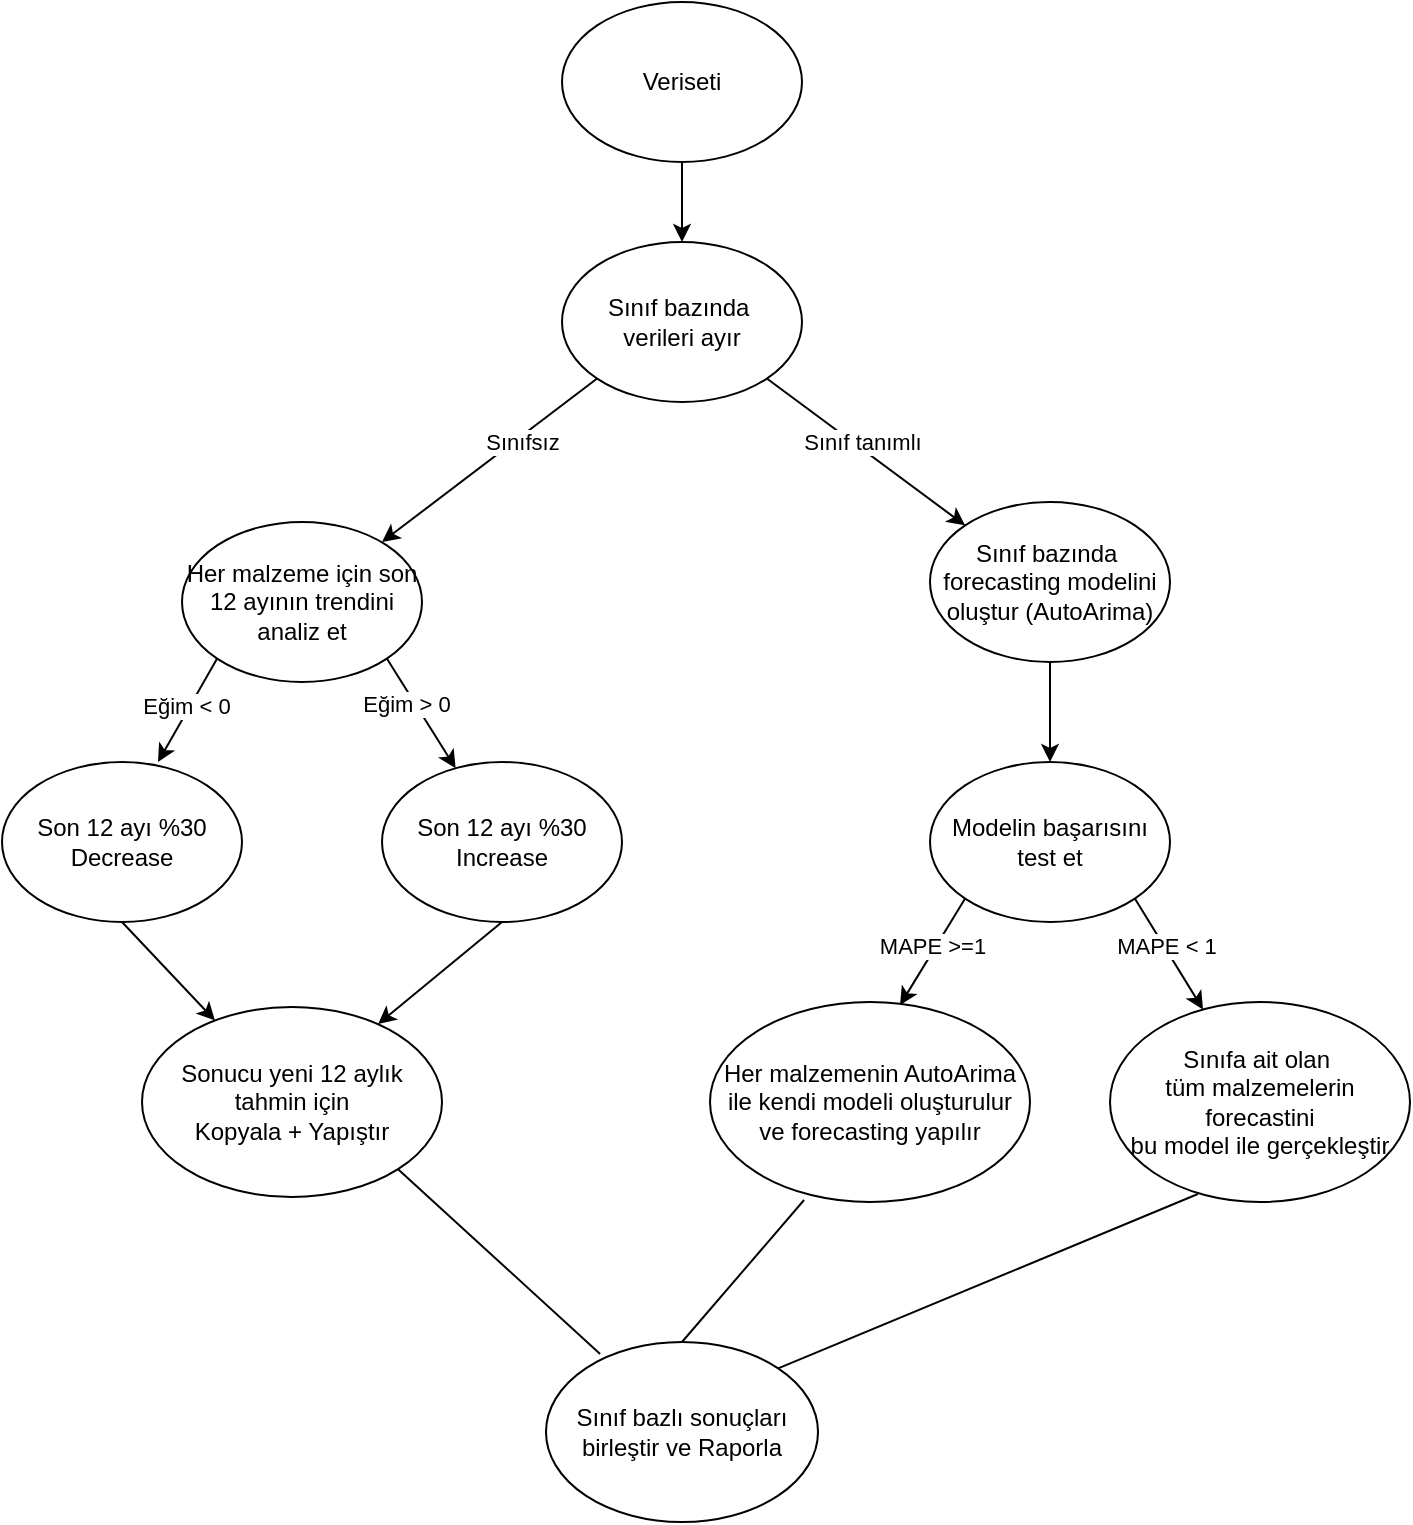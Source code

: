 <mxfile version="14.6.13" type="github">
  <diagram id="krepgb_9_Onmngpa86N_" name="Page-1">
    <mxGraphModel dx="1408" dy="877" grid="1" gridSize="10" guides="1" tooltips="1" connect="1" arrows="1" fold="1" page="1" pageScale="1" pageWidth="827" pageHeight="1169" math="0" shadow="0">
      <root>
        <mxCell id="0" />
        <mxCell id="1" parent="0" />
        <mxCell id="iU5XhAYsBSSaHnv5TW9Z-1" value="Veriseti" style="ellipse;whiteSpace=wrap;html=1;" vertex="1" parent="1">
          <mxGeometry x="340" y="40" width="120" height="80" as="geometry" />
        </mxCell>
        <mxCell id="iU5XhAYsBSSaHnv5TW9Z-2" value="Sınıf bazında&amp;nbsp;&lt;br&gt;verileri ayır" style="ellipse;whiteSpace=wrap;html=1;" vertex="1" parent="1">
          <mxGeometry x="340" y="160" width="120" height="80" as="geometry" />
        </mxCell>
        <mxCell id="iU5XhAYsBSSaHnv5TW9Z-3" value="Sınıf bazında&amp;nbsp;&lt;br&gt;forecasting modelini oluştur (AutoArima)" style="ellipse;whiteSpace=wrap;html=1;" vertex="1" parent="1">
          <mxGeometry x="524" y="290" width="120" height="80" as="geometry" />
        </mxCell>
        <mxCell id="iU5XhAYsBSSaHnv5TW9Z-4" value="Modelin başarısını test et" style="ellipse;whiteSpace=wrap;html=1;" vertex="1" parent="1">
          <mxGeometry x="524" y="420" width="120" height="80" as="geometry" />
        </mxCell>
        <mxCell id="iU5XhAYsBSSaHnv5TW9Z-5" value="Sınıfa ait olan&amp;nbsp;&lt;br&gt;tüm malzemelerin&lt;br&gt;forecastini&lt;br&gt;bu model ile gerçekleştir" style="ellipse;whiteSpace=wrap;html=1;" vertex="1" parent="1">
          <mxGeometry x="614" y="540" width="150" height="100" as="geometry" />
        </mxCell>
        <mxCell id="iU5XhAYsBSSaHnv5TW9Z-6" value="Her malzeme için son 12 ayının trendini analiz et" style="ellipse;whiteSpace=wrap;html=1;" vertex="1" parent="1">
          <mxGeometry x="150" y="300" width="120" height="80" as="geometry" />
        </mxCell>
        <mxCell id="iU5XhAYsBSSaHnv5TW9Z-7" value="Son 12 ayı %30 Increase&lt;span style=&quot;color: rgba(0 , 0 , 0 , 0) ; font-family: monospace ; font-size: 0px&quot;&gt;%3CmxGraphModel%3E%3Croot%3E%3CmxCell%20id%3D%220%22%2F%3E%3CmxCell%20id%3D%221%22%20parent%3D%220%22%2F%3E%3CmxCell%20id%3D%222%22%20value%3D%22Her%20malzeme%20i%C3%A7in%20son%2012%20ay%C4%B1n%C4%B1n%20trendini%20analiz%20et%22%20style%3D%22ellipse%3BwhiteSpace%3Dwrap%3Bhtml%3D1%3B%22%20vertex%3D%221%22%20parent%3D%221%22%3E%3CmxGeometry%20x%3D%22200%22%20y%3D%22270%22%20width%3D%22120%22%20height%3D%2280%22%20as%3D%22geometry%22%2F%3E%3C%2FmxCell%3E%3C%2Froot%3E%3C%2FmxGraphModel%3E&lt;/span&gt;" style="ellipse;whiteSpace=wrap;html=1;" vertex="1" parent="1">
          <mxGeometry x="250" y="420" width="120" height="80" as="geometry" />
        </mxCell>
        <mxCell id="iU5XhAYsBSSaHnv5TW9Z-8" value="Son 12 ayı %30 Decrease&lt;span style=&quot;color: rgba(0 , 0 , 0 , 0) ; font-family: monospace ; font-size: 0px&quot;&gt;%3CmxGraphModel%3E%3Croot%3E%3CmxCell%20id%3D%220%22%2F%3E%3CmxCell%20id%3D%221%22%20parent%3D%220%22%2F%3E%3CmxCell%20id%3D%222%22%20value%3D%22Her%20malzeme%20i%C3%A7in%20son%2012%20ay%C4%B1n%C4%B1n%20trendini%20analiz%20et%22%20style%3D%22ellipse%3BwhiteSpace%3Dwrap%3Bhtml%3D1%3B%22%20vertex%3D%221%22%20parent%3D%221%22%3E%3CmxGeometry%20x%3D%22200%22%20y%3D%22270%22%20width%3D%22120%22%20height%3D%2280%22%20as%3D%22geometry%22%2F%3E%3C%2FmxCell%3E%3C%2Froot%3E%3C%2FmxGraphModel%3E&lt;/span&gt;" style="ellipse;whiteSpace=wrap;html=1;" vertex="1" parent="1">
          <mxGeometry x="60" y="420" width="120" height="80" as="geometry" />
        </mxCell>
        <mxCell id="iU5XhAYsBSSaHnv5TW9Z-9" value="Sonucu yeni 12 aylık tahmin için &lt;br&gt;Kopyala + Yapıştır" style="ellipse;whiteSpace=wrap;html=1;" vertex="1" parent="1">
          <mxGeometry x="130" y="542.5" width="150" height="95" as="geometry" />
        </mxCell>
        <mxCell id="iU5XhAYsBSSaHnv5TW9Z-10" value="Her malzemenin AutoArima ile kendi modeli oluşturulur ve forecasting yapılır" style="ellipse;whiteSpace=wrap;html=1;" vertex="1" parent="1">
          <mxGeometry x="414" y="540" width="160" height="100" as="geometry" />
        </mxCell>
        <mxCell id="iU5XhAYsBSSaHnv5TW9Z-11" value="" style="endArrow=classic;html=1;entryX=0.5;entryY=0;entryDx=0;entryDy=0;exitX=0.5;exitY=1;exitDx=0;exitDy=0;" edge="1" parent="1" source="iU5XhAYsBSSaHnv5TW9Z-1" target="iU5XhAYsBSSaHnv5TW9Z-2">
          <mxGeometry width="50" height="50" relative="1" as="geometry">
            <mxPoint x="390" y="470" as="sourcePoint" />
            <mxPoint x="440" y="420" as="targetPoint" />
          </mxGeometry>
        </mxCell>
        <mxCell id="iU5XhAYsBSSaHnv5TW9Z-12" value="" style="endArrow=classic;html=1;exitX=0;exitY=1;exitDx=0;exitDy=0;" edge="1" parent="1" source="iU5XhAYsBSSaHnv5TW9Z-2">
          <mxGeometry width="50" height="50" relative="1" as="geometry">
            <mxPoint x="410" y="130" as="sourcePoint" />
            <mxPoint x="250" y="310" as="targetPoint" />
          </mxGeometry>
        </mxCell>
        <mxCell id="iU5XhAYsBSSaHnv5TW9Z-22" value="Sınıfsız" style="edgeLabel;html=1;align=center;verticalAlign=middle;resizable=0;points=[];" vertex="1" connectable="0" parent="iU5XhAYsBSSaHnv5TW9Z-12">
          <mxGeometry x="-0.066" y="-1" relative="1" as="geometry">
            <mxPoint x="13" y="-6" as="offset" />
          </mxGeometry>
        </mxCell>
        <mxCell id="iU5XhAYsBSSaHnv5TW9Z-13" value="" style="endArrow=classic;html=1;exitX=1;exitY=1;exitDx=0;exitDy=0;entryX=0;entryY=0;entryDx=0;entryDy=0;" edge="1" parent="1" source="iU5XhAYsBSSaHnv5TW9Z-2" target="iU5XhAYsBSSaHnv5TW9Z-3">
          <mxGeometry width="50" height="50" relative="1" as="geometry">
            <mxPoint x="367.574" y="238.284" as="sourcePoint" />
            <mxPoint x="260" y="320" as="targetPoint" />
          </mxGeometry>
        </mxCell>
        <mxCell id="iU5XhAYsBSSaHnv5TW9Z-21" value="Sınıf tanımlı" style="edgeLabel;html=1;align=center;verticalAlign=middle;resizable=0;points=[];" vertex="1" connectable="0" parent="iU5XhAYsBSSaHnv5TW9Z-13">
          <mxGeometry x="-0.178" y="3" relative="1" as="geometry">
            <mxPoint x="5" y="4" as="offset" />
          </mxGeometry>
        </mxCell>
        <mxCell id="iU5XhAYsBSSaHnv5TW9Z-14" value="" style="endArrow=classic;html=1;exitX=0.5;exitY=1;exitDx=0;exitDy=0;entryX=0.5;entryY=0;entryDx=0;entryDy=0;" edge="1" parent="1" source="iU5XhAYsBSSaHnv5TW9Z-3" target="iU5XhAYsBSSaHnv5TW9Z-4">
          <mxGeometry width="50" height="50" relative="1" as="geometry">
            <mxPoint x="429.996" y="300.004" as="sourcePoint" />
            <mxPoint x="590" y="400" as="targetPoint" />
          </mxGeometry>
        </mxCell>
        <mxCell id="iU5XhAYsBSSaHnv5TW9Z-15" value="" style="endArrow=classic;html=1;exitX=1;exitY=1;exitDx=0;exitDy=0;" edge="1" parent="1" source="iU5XhAYsBSSaHnv5TW9Z-6" target="iU5XhAYsBSSaHnv5TW9Z-7">
          <mxGeometry width="50" height="50" relative="1" as="geometry">
            <mxPoint x="462.426" y="248.284" as="sourcePoint" />
            <mxPoint x="561.574" y="321.716" as="targetPoint" />
          </mxGeometry>
        </mxCell>
        <mxCell id="iU5XhAYsBSSaHnv5TW9Z-25" value="Eğim &amp;gt; 0" style="edgeLabel;html=1;align=center;verticalAlign=middle;resizable=0;points=[];" vertex="1" connectable="0" parent="iU5XhAYsBSSaHnv5TW9Z-15">
          <mxGeometry x="-0.248" y="-4" relative="1" as="geometry">
            <mxPoint as="offset" />
          </mxGeometry>
        </mxCell>
        <mxCell id="iU5XhAYsBSSaHnv5TW9Z-16" value="" style="endArrow=classic;html=1;exitX=0;exitY=1;exitDx=0;exitDy=0;entryX=0.65;entryY=0;entryDx=0;entryDy=0;entryPerimeter=0;" edge="1" parent="1" source="iU5XhAYsBSSaHnv5TW9Z-6" target="iU5XhAYsBSSaHnv5TW9Z-8">
          <mxGeometry width="50" height="50" relative="1" as="geometry">
            <mxPoint x="472.426" y="258.284" as="sourcePoint" />
            <mxPoint x="571.574" y="331.716" as="targetPoint" />
          </mxGeometry>
        </mxCell>
        <mxCell id="iU5XhAYsBSSaHnv5TW9Z-26" value="Eğim &amp;lt; 0" style="edgeLabel;html=1;align=center;verticalAlign=middle;resizable=0;points=[];" vertex="1" connectable="0" parent="iU5XhAYsBSSaHnv5TW9Z-16">
          <mxGeometry x="-0.049" y="-2" relative="1" as="geometry">
            <mxPoint as="offset" />
          </mxGeometry>
        </mxCell>
        <mxCell id="iU5XhAYsBSSaHnv5TW9Z-17" value="" style="endArrow=classic;html=1;exitX=0.5;exitY=1;exitDx=0;exitDy=0;entryX=0.787;entryY=0.09;entryDx=0;entryDy=0;entryPerimeter=0;" edge="1" parent="1" source="iU5XhAYsBSSaHnv5TW9Z-7" target="iU5XhAYsBSSaHnv5TW9Z-9">
          <mxGeometry width="50" height="50" relative="1" as="geometry">
            <mxPoint x="482.426" y="268.284" as="sourcePoint" />
            <mxPoint x="230" y="540" as="targetPoint" />
          </mxGeometry>
        </mxCell>
        <mxCell id="iU5XhAYsBSSaHnv5TW9Z-18" value="" style="endArrow=classic;html=1;exitX=0.5;exitY=1;exitDx=0;exitDy=0;" edge="1" parent="1" source="iU5XhAYsBSSaHnv5TW9Z-8" target="iU5XhAYsBSSaHnv5TW9Z-9">
          <mxGeometry width="50" height="50" relative="1" as="geometry">
            <mxPoint x="492.426" y="278.284" as="sourcePoint" />
            <mxPoint x="591.574" y="351.716" as="targetPoint" />
          </mxGeometry>
        </mxCell>
        <mxCell id="iU5XhAYsBSSaHnv5TW9Z-19" value="" style="endArrow=classic;html=1;exitX=0;exitY=1;exitDx=0;exitDy=0;entryX=0.594;entryY=0.015;entryDx=0;entryDy=0;entryPerimeter=0;" edge="1" parent="1" source="iU5XhAYsBSSaHnv5TW9Z-4" target="iU5XhAYsBSSaHnv5TW9Z-10">
          <mxGeometry width="50" height="50" relative="1" as="geometry">
            <mxPoint x="502.426" y="288.284" as="sourcePoint" />
            <mxPoint x="601.574" y="361.716" as="targetPoint" />
          </mxGeometry>
        </mxCell>
        <mxCell id="iU5XhAYsBSSaHnv5TW9Z-24" value="MAPE &amp;gt;=1" style="edgeLabel;html=1;align=center;verticalAlign=middle;resizable=0;points=[];" vertex="1" connectable="0" parent="iU5XhAYsBSSaHnv5TW9Z-19">
          <mxGeometry x="-0.187" y="-3" relative="1" as="geometry">
            <mxPoint x="-1" y="3" as="offset" />
          </mxGeometry>
        </mxCell>
        <mxCell id="iU5XhAYsBSSaHnv5TW9Z-20" value="" style="endArrow=classic;html=1;exitX=1;exitY=1;exitDx=0;exitDy=0;" edge="1" parent="1" source="iU5XhAYsBSSaHnv5TW9Z-4" target="iU5XhAYsBSSaHnv5TW9Z-5">
          <mxGeometry width="50" height="50" relative="1" as="geometry">
            <mxPoint x="512.426" y="298.284" as="sourcePoint" />
            <mxPoint x="611.574" y="371.716" as="targetPoint" />
          </mxGeometry>
        </mxCell>
        <mxCell id="iU5XhAYsBSSaHnv5TW9Z-23" value="MAPE &amp;lt; 1" style="edgeLabel;html=1;align=center;verticalAlign=middle;resizable=0;points=[];" vertex="1" connectable="0" parent="iU5XhAYsBSSaHnv5TW9Z-20">
          <mxGeometry x="-0.071" y="-3" relative="1" as="geometry">
            <mxPoint x="2" y="-4" as="offset" />
          </mxGeometry>
        </mxCell>
        <mxCell id="iU5XhAYsBSSaHnv5TW9Z-27" value="Sınıf bazlı sonuçları birleştir ve Raporla" style="ellipse;whiteSpace=wrap;html=1;" vertex="1" parent="1">
          <mxGeometry x="332" y="710" width="136" height="90" as="geometry" />
        </mxCell>
        <mxCell id="iU5XhAYsBSSaHnv5TW9Z-31" value="" style="endArrow=none;html=1;exitX=1;exitY=1;exitDx=0;exitDy=0;entryX=0.199;entryY=0.067;entryDx=0;entryDy=0;entryPerimeter=0;" edge="1" parent="1" source="iU5XhAYsBSSaHnv5TW9Z-9" target="iU5XhAYsBSSaHnv5TW9Z-27">
          <mxGeometry width="50" height="50" relative="1" as="geometry">
            <mxPoint x="390" y="470" as="sourcePoint" />
            <mxPoint x="440" y="420" as="targetPoint" />
          </mxGeometry>
        </mxCell>
        <mxCell id="iU5XhAYsBSSaHnv5TW9Z-32" value="" style="endArrow=none;html=1;exitX=0.294;exitY=0.99;exitDx=0;exitDy=0;entryX=0.5;entryY=0;entryDx=0;entryDy=0;exitPerimeter=0;" edge="1" parent="1" source="iU5XhAYsBSSaHnv5TW9Z-10" target="iU5XhAYsBSSaHnv5TW9Z-27">
          <mxGeometry width="50" height="50" relative="1" as="geometry">
            <mxPoint x="268.313" y="633.409" as="sourcePoint" />
            <mxPoint x="369.064" y="726.03" as="targetPoint" />
          </mxGeometry>
        </mxCell>
        <mxCell id="iU5XhAYsBSSaHnv5TW9Z-33" value="" style="endArrow=none;html=1;exitX=0.293;exitY=0.96;exitDx=0;exitDy=0;entryX=1;entryY=0;entryDx=0;entryDy=0;exitPerimeter=0;" edge="1" parent="1" source="iU5XhAYsBSSaHnv5TW9Z-5" target="iU5XhAYsBSSaHnv5TW9Z-27">
          <mxGeometry width="50" height="50" relative="1" as="geometry">
            <mxPoint x="278.313" y="643.409" as="sourcePoint" />
            <mxPoint x="379.064" y="736.03" as="targetPoint" />
          </mxGeometry>
        </mxCell>
      </root>
    </mxGraphModel>
  </diagram>
</mxfile>
